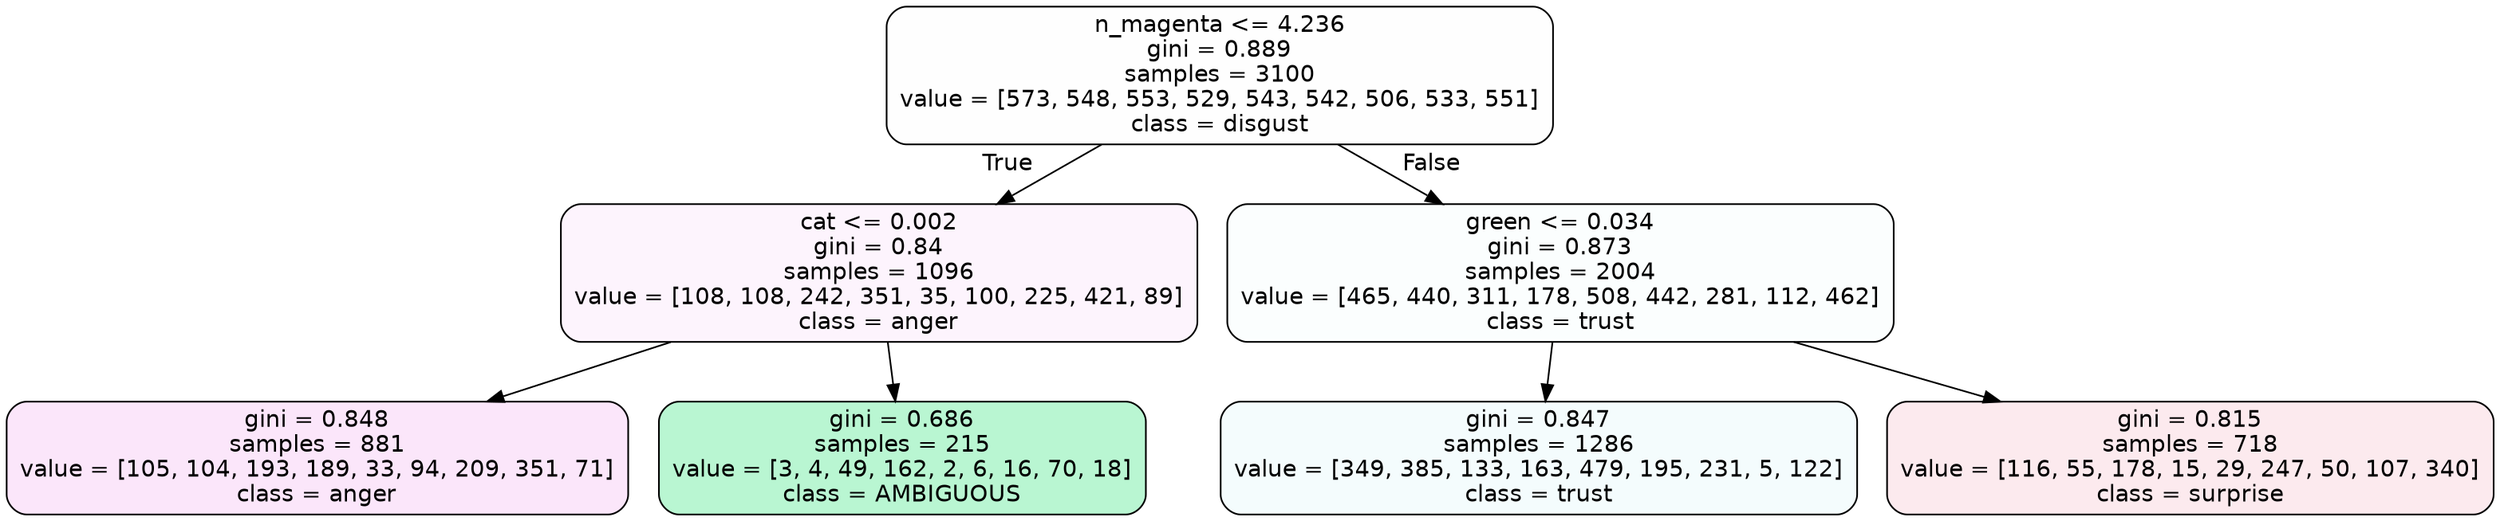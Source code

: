 digraph Tree {
node [shape=box, style="filled, rounded", color="black", fontname=helvetica] ;
edge [fontname=helvetica] ;
0 [label="n_magenta <= 4.236\ngini = 0.889\nsamples = 3100\nvalue = [573, 548, 553, 529, 543, 542, 506, 533, 551]\nclass = disgust", fillcolor="#e5813901"] ;
1 [label="cat <= 0.002\ngini = 0.84\nsamples = 1096\nvalue = [108, 108, 242, 351, 35, 100, 225, 421, 89]\nclass = anger", fillcolor="#e539d70d"] ;
0 -> 1 [labeldistance=2.5, labelangle=45, headlabel="True"] ;
2 [label="gini = 0.848\nsamples = 881\nvalue = [105, 104, 193, 189, 33, 94, 209, 351, 71]\nclass = anger", fillcolor="#e539d720"] ;
1 -> 2 ;
3 [label="gini = 0.686\nsamples = 215\nvalue = [3, 4, 49, 162, 2, 6, 16, 70, 18]\nclass = AMBIGUOUS", fillcolor="#39e5815a"] ;
1 -> 3 ;
4 [label="green <= 0.034\ngini = 0.873\nsamples = 2004\nvalue = [465, 440, 311, 178, 508, 442, 281, 112, 462]\nclass = trust", fillcolor="#39d7e504"] ;
0 -> 4 [labeldistance=2.5, labelangle=-45, headlabel="False"] ;
5 [label="gini = 0.847\nsamples = 1286\nvalue = [349, 385, 133, 163, 479, 195, 231, 5, 122]\nclass = trust", fillcolor="#39d7e50e"] ;
4 -> 5 ;
6 [label="gini = 0.815\nsamples = 718\nvalue = [116, 55, 178, 15, 29, 247, 50, 107, 340]\nclass = surprise", fillcolor="#e539641b"] ;
4 -> 6 ;
}